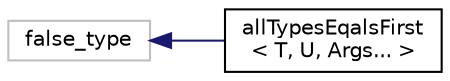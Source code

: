 digraph "Graphical Class Hierarchy"
{
  edge [fontname="Helvetica",fontsize="10",labelfontname="Helvetica",labelfontsize="10"];
  node [fontname="Helvetica",fontsize="10",shape=record];
  rankdir="LR";
  Node1 [label="false_type",height=0.2,width=0.4,color="grey75", fillcolor="white", style="filled"];
  Node1 -> Node2 [dir="back",color="midnightblue",fontsize="10",style="solid",fontname="Helvetica"];
  Node2 [label="allTypesEqalsFirst\l\< T, U, Args... \>",height=0.2,width=0.4,color="black", fillcolor="white", style="filled",URL="$structall_types_eqals_first_3_01_t_00_01_u_00_01_args_8_8_8_01_4.html"];
}
